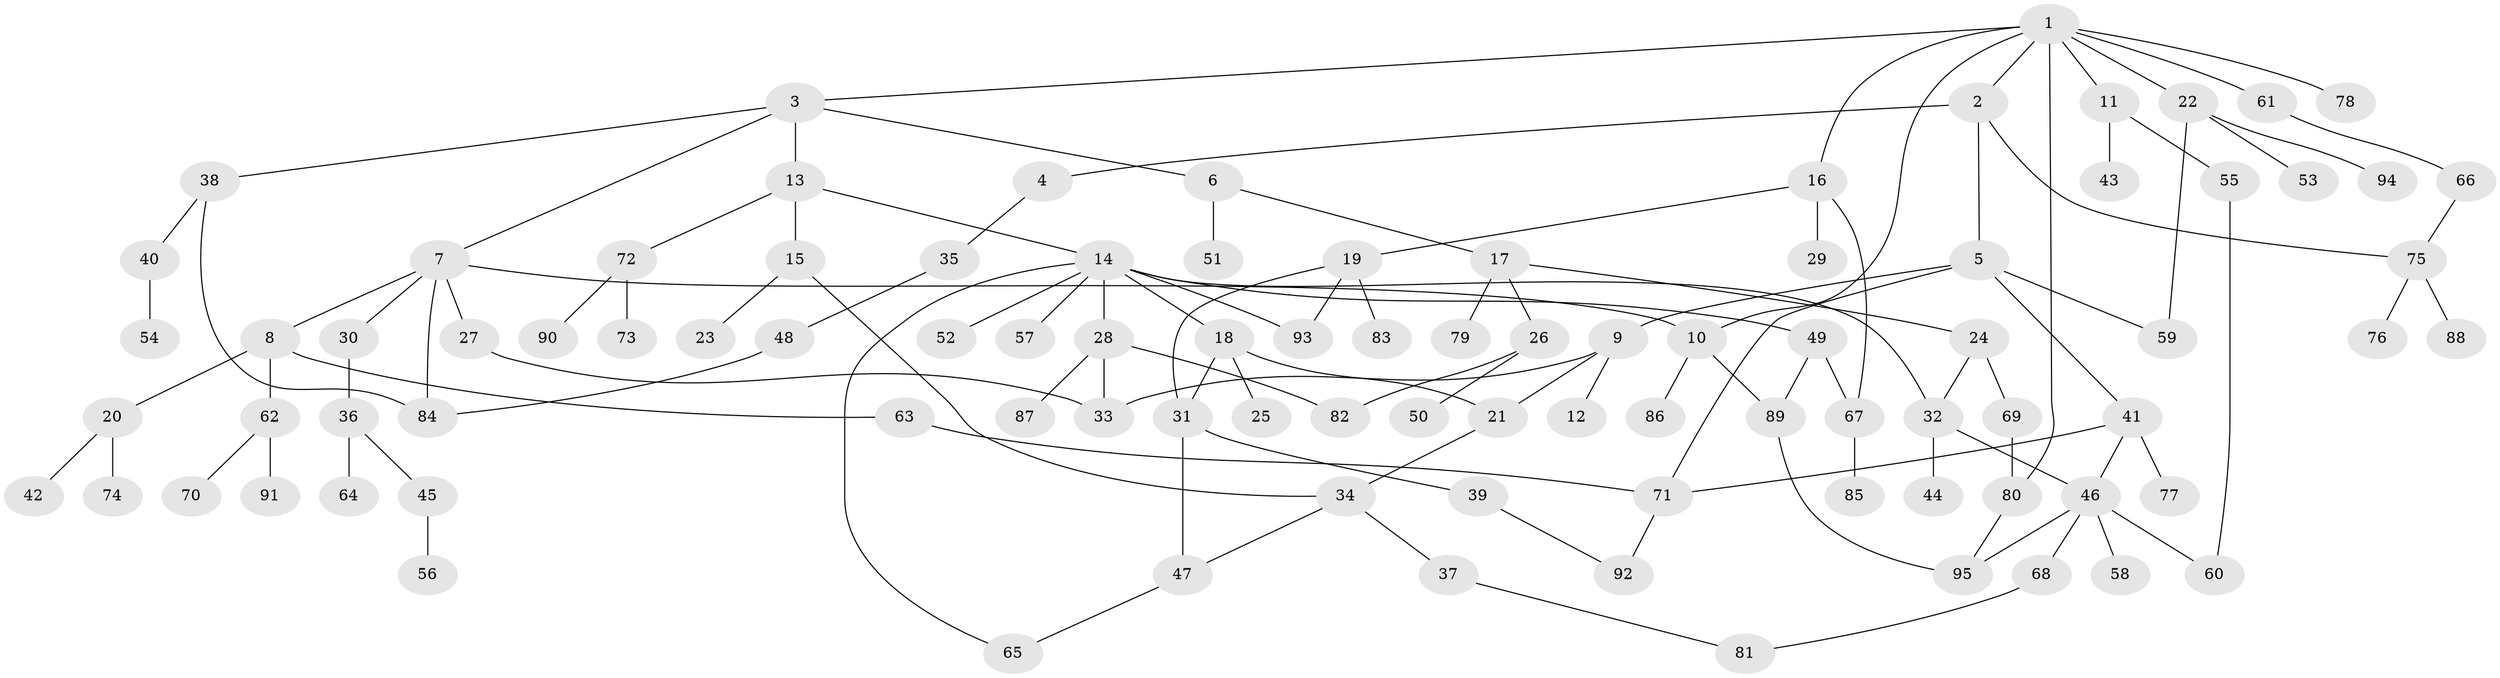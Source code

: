 // coarse degree distribution, {8: 0.041666666666666664, 4: 0.14583333333333334, 2: 0.375, 3: 0.20833333333333334, 7: 0.020833333333333332, 5: 0.041666666666666664, 1: 0.14583333333333334, 6: 0.020833333333333332}
// Generated by graph-tools (version 1.1) at 2025/36/03/04/25 23:36:04]
// undirected, 95 vertices, 120 edges
graph export_dot {
  node [color=gray90,style=filled];
  1;
  2;
  3;
  4;
  5;
  6;
  7;
  8;
  9;
  10;
  11;
  12;
  13;
  14;
  15;
  16;
  17;
  18;
  19;
  20;
  21;
  22;
  23;
  24;
  25;
  26;
  27;
  28;
  29;
  30;
  31;
  32;
  33;
  34;
  35;
  36;
  37;
  38;
  39;
  40;
  41;
  42;
  43;
  44;
  45;
  46;
  47;
  48;
  49;
  50;
  51;
  52;
  53;
  54;
  55;
  56;
  57;
  58;
  59;
  60;
  61;
  62;
  63;
  64;
  65;
  66;
  67;
  68;
  69;
  70;
  71;
  72;
  73;
  74;
  75;
  76;
  77;
  78;
  79;
  80;
  81;
  82;
  83;
  84;
  85;
  86;
  87;
  88;
  89;
  90;
  91;
  92;
  93;
  94;
  95;
  1 -- 2;
  1 -- 3;
  1 -- 10;
  1 -- 11;
  1 -- 16;
  1 -- 22;
  1 -- 61;
  1 -- 78;
  1 -- 80;
  2 -- 4;
  2 -- 5;
  2 -- 75;
  3 -- 6;
  3 -- 7;
  3 -- 13;
  3 -- 38;
  4 -- 35;
  5 -- 9;
  5 -- 41;
  5 -- 71;
  5 -- 59;
  6 -- 17;
  6 -- 51;
  7 -- 8;
  7 -- 27;
  7 -- 30;
  7 -- 84;
  7 -- 10;
  8 -- 20;
  8 -- 62;
  8 -- 63;
  9 -- 12;
  9 -- 33;
  9 -- 21;
  10 -- 86;
  10 -- 89;
  11 -- 43;
  11 -- 55;
  13 -- 14;
  13 -- 15;
  13 -- 72;
  14 -- 18;
  14 -- 28;
  14 -- 32;
  14 -- 49;
  14 -- 52;
  14 -- 57;
  14 -- 93;
  14 -- 65;
  15 -- 23;
  15 -- 34;
  16 -- 19;
  16 -- 29;
  16 -- 67;
  17 -- 24;
  17 -- 26;
  17 -- 79;
  18 -- 21;
  18 -- 25;
  18 -- 31;
  19 -- 31;
  19 -- 83;
  19 -- 93;
  20 -- 42;
  20 -- 74;
  21 -- 34;
  22 -- 53;
  22 -- 59;
  22 -- 94;
  24 -- 69;
  24 -- 32;
  26 -- 50;
  26 -- 82;
  27 -- 33;
  28 -- 87;
  28 -- 82;
  28 -- 33;
  30 -- 36;
  31 -- 39;
  31 -- 47;
  32 -- 44;
  32 -- 46;
  34 -- 37;
  34 -- 47;
  35 -- 48;
  36 -- 45;
  36 -- 64;
  37 -- 81;
  38 -- 40;
  38 -- 84;
  39 -- 92;
  40 -- 54;
  41 -- 46;
  41 -- 77;
  41 -- 71;
  45 -- 56;
  46 -- 58;
  46 -- 60;
  46 -- 68;
  46 -- 95;
  47 -- 65;
  48 -- 84;
  49 -- 89;
  49 -- 67;
  55 -- 60;
  61 -- 66;
  62 -- 70;
  62 -- 91;
  63 -- 71;
  66 -- 75;
  67 -- 85;
  68 -- 81;
  69 -- 80;
  71 -- 92;
  72 -- 73;
  72 -- 90;
  75 -- 76;
  75 -- 88;
  80 -- 95;
  89 -- 95;
}
